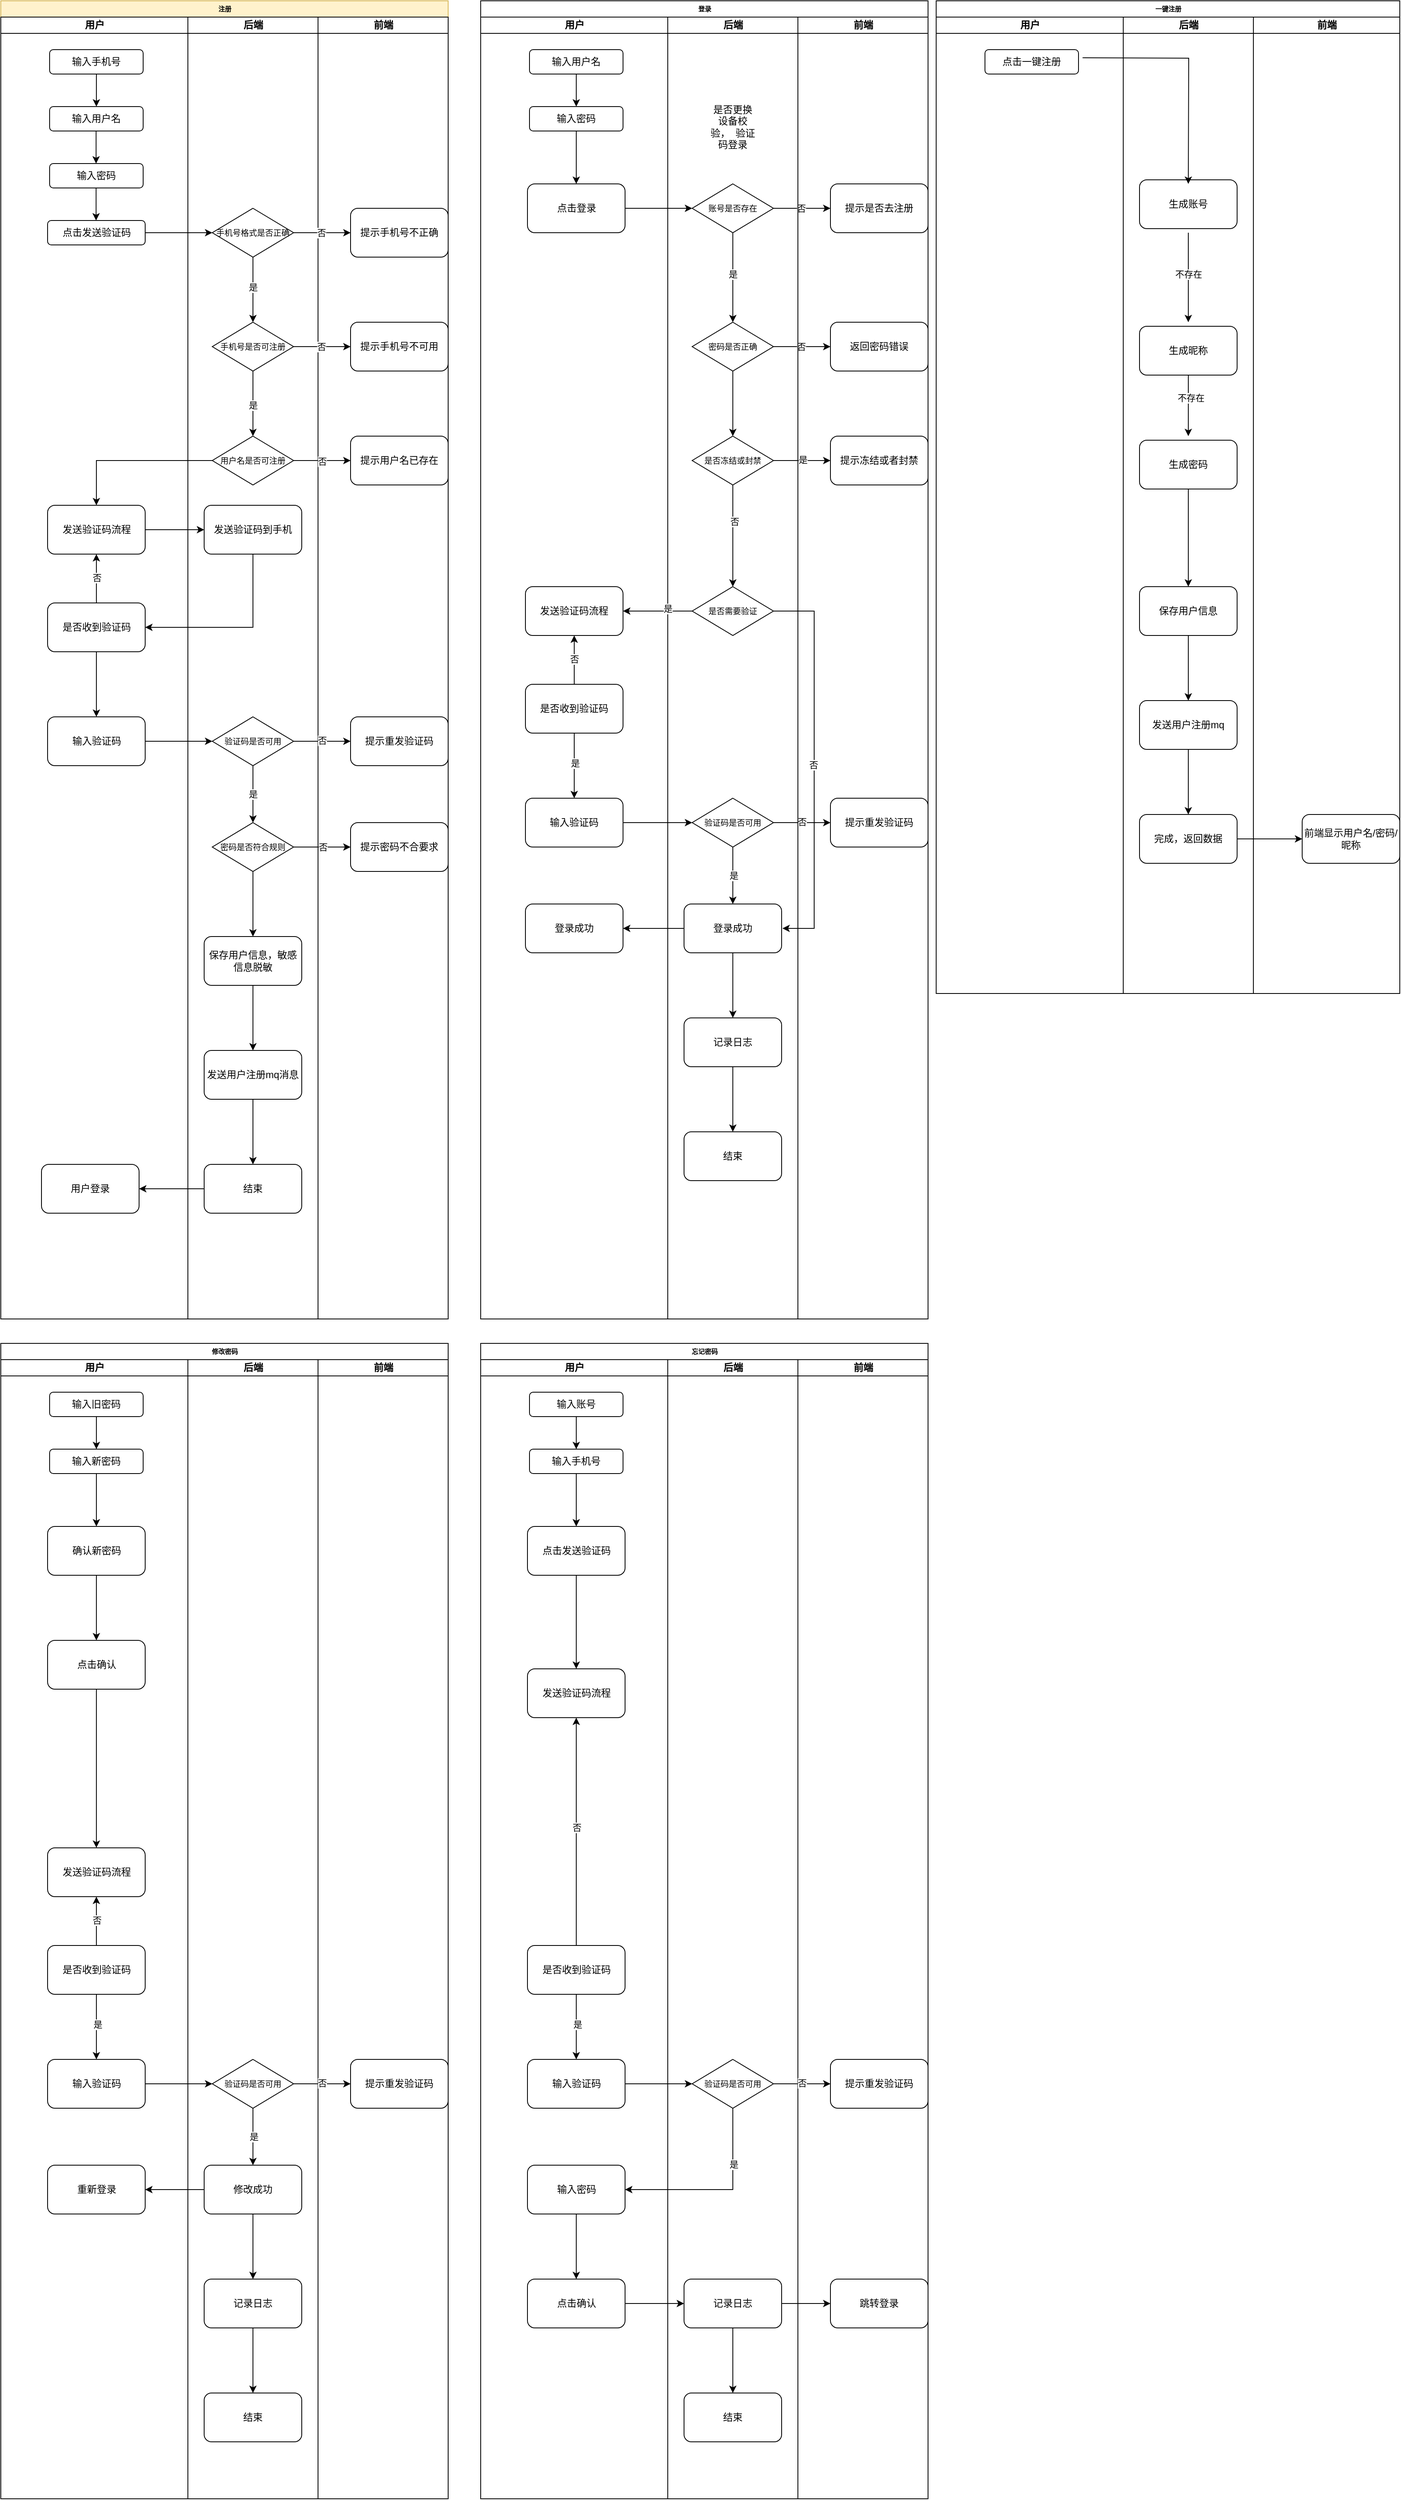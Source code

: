 <mxfile version="22.1.16" type="github">
  <diagram name="Page-1" id="74e2e168-ea6b-b213-b513-2b3c1d86103e">
    <mxGraphModel dx="3069" dy="1526" grid="1" gridSize="10" guides="1" tooltips="1" connect="1" arrows="1" fold="1" page="1" pageScale="1" pageWidth="1100" pageHeight="850" background="none" math="0" shadow="0">
      <root>
        <mxCell id="0" />
        <mxCell id="1" parent="0" />
        <mxCell id="77e6c97f196da883-1" value="注册" style="swimlane;html=1;childLayout=stackLayout;startSize=20;rounded=0;shadow=0;labelBackgroundColor=none;strokeWidth=1;fontFamily=Verdana;fontSize=8;align=center;fillColor=#fff2cc;strokeColor=#d6b656;" parent="1" vertex="1">
          <mxGeometry x="70" y="10" width="550" height="1620" as="geometry" />
        </mxCell>
        <mxCell id="77e6c97f196da883-2" value="用户" style="swimlane;html=1;startSize=20;" parent="77e6c97f196da883-1" vertex="1">
          <mxGeometry y="20" width="230" height="1600" as="geometry" />
        </mxCell>
        <mxCell id="Mrs2PnhfkA3vAVPsogvi-46" value="输入手机号" style="rounded=1;whiteSpace=wrap;html=1;" parent="77e6c97f196da883-2" vertex="1">
          <mxGeometry x="60" y="40" width="115" height="30" as="geometry" />
        </mxCell>
        <mxCell id="Mrs2PnhfkA3vAVPsogvi-47" value="输入用户名" style="rounded=1;whiteSpace=wrap;html=1;" parent="77e6c97f196da883-2" vertex="1">
          <mxGeometry x="60" y="110" width="115" height="30" as="geometry" />
        </mxCell>
        <mxCell id="Mrs2PnhfkA3vAVPsogvi-87" value="输入密码" style="rounded=1;whiteSpace=wrap;html=1;" parent="77e6c97f196da883-2" vertex="1">
          <mxGeometry x="60" y="180" width="115" height="30" as="geometry" />
        </mxCell>
        <mxCell id="Mrs2PnhfkA3vAVPsogvi-88" value="点击发送验证码" style="rounded=1;whiteSpace=wrap;html=1;" parent="77e6c97f196da883-2" vertex="1">
          <mxGeometry x="57.5" y="250" width="120" height="30" as="geometry" />
        </mxCell>
        <mxCell id="Mrs2PnhfkA3vAVPsogvi-94" value="" style="endArrow=classic;html=1;rounded=0;exitX=0.5;exitY=1;exitDx=0;exitDy=0;" parent="77e6c97f196da883-2" source="Mrs2PnhfkA3vAVPsogvi-46" target="Mrs2PnhfkA3vAVPsogvi-47" edge="1">
          <mxGeometry width="50" height="50" relative="1" as="geometry">
            <mxPoint x="240" y="200" as="sourcePoint" />
            <mxPoint x="290" y="150" as="targetPoint" />
          </mxGeometry>
        </mxCell>
        <mxCell id="Mrs2PnhfkA3vAVPsogvi-96" value="" style="endArrow=classic;html=1;rounded=0;exitX=0.5;exitY=1;exitDx=0;exitDy=0;" parent="77e6c97f196da883-2" edge="1">
          <mxGeometry width="50" height="50" relative="1" as="geometry">
            <mxPoint x="117.14" y="140" as="sourcePoint" />
            <mxPoint x="117.14" y="180" as="targetPoint" />
          </mxGeometry>
        </mxCell>
        <mxCell id="Mrs2PnhfkA3vAVPsogvi-97" value="" style="endArrow=classic;html=1;rounded=0;exitX=0.5;exitY=1;exitDx=0;exitDy=0;" parent="77e6c97f196da883-2" edge="1">
          <mxGeometry width="50" height="50" relative="1" as="geometry">
            <mxPoint x="117.14" y="210" as="sourcePoint" />
            <mxPoint x="117.14" y="250" as="targetPoint" />
          </mxGeometry>
        </mxCell>
        <mxCell id="Mrs2PnhfkA3vAVPsogvi-127" value="发送验证码流程" style="rounded=1;whiteSpace=wrap;html=1;" parent="77e6c97f196da883-2" vertex="1">
          <mxGeometry x="57.5" y="600" width="120" height="60" as="geometry" />
        </mxCell>
        <mxCell id="Mrs2PnhfkA3vAVPsogvi-137" value="" style="edgeStyle=orthogonalEdgeStyle;rounded=0;orthogonalLoop=1;jettySize=auto;html=1;" parent="77e6c97f196da883-2" source="Mrs2PnhfkA3vAVPsogvi-135" target="Mrs2PnhfkA3vAVPsogvi-127" edge="1">
          <mxGeometry relative="1" as="geometry" />
        </mxCell>
        <mxCell id="Mrs2PnhfkA3vAVPsogvi-138" value="否" style="edgeLabel;html=1;align=center;verticalAlign=middle;resizable=0;points=[];" parent="Mrs2PnhfkA3vAVPsogvi-137" vertex="1" connectable="0">
          <mxGeometry x="0.039" relative="1" as="geometry">
            <mxPoint as="offset" />
          </mxGeometry>
        </mxCell>
        <mxCell id="Mrs2PnhfkA3vAVPsogvi-140" value="" style="edgeStyle=orthogonalEdgeStyle;rounded=0;orthogonalLoop=1;jettySize=auto;html=1;" parent="77e6c97f196da883-2" source="Mrs2PnhfkA3vAVPsogvi-135" target="Mrs2PnhfkA3vAVPsogvi-139" edge="1">
          <mxGeometry relative="1" as="geometry" />
        </mxCell>
        <mxCell id="Mrs2PnhfkA3vAVPsogvi-135" value="是否收到验证码" style="rounded=1;whiteSpace=wrap;html=1;" parent="77e6c97f196da883-2" vertex="1">
          <mxGeometry x="57.5" y="720" width="120" height="60" as="geometry" />
        </mxCell>
        <mxCell id="Mrs2PnhfkA3vAVPsogvi-139" value="输入验证码" style="rounded=1;whiteSpace=wrap;html=1;" parent="77e6c97f196da883-2" vertex="1">
          <mxGeometry x="57.5" y="860" width="120" height="60" as="geometry" />
        </mxCell>
        <mxCell id="Mrs2PnhfkA3vAVPsogvi-160" value="用户登录" style="rounded=1;whiteSpace=wrap;html=1;" parent="77e6c97f196da883-2" vertex="1">
          <mxGeometry x="50" y="1410" width="120" height="60" as="geometry" />
        </mxCell>
        <mxCell id="77e6c97f196da883-4" value="后端" style="swimlane;html=1;startSize=20;" parent="77e6c97f196da883-1" vertex="1">
          <mxGeometry x="230" y="20" width="160" height="1600" as="geometry" />
        </mxCell>
        <mxCell id="Mrs2PnhfkA3vAVPsogvi-101" value="" style="edgeStyle=orthogonalEdgeStyle;rounded=0;orthogonalLoop=1;jettySize=auto;html=1;" parent="77e6c97f196da883-4" source="Mrs2PnhfkA3vAVPsogvi-98" target="Mrs2PnhfkA3vAVPsogvi-100" edge="1">
          <mxGeometry relative="1" as="geometry" />
        </mxCell>
        <mxCell id="Mrs2PnhfkA3vAVPsogvi-106" value="是" style="edgeLabel;html=1;align=center;verticalAlign=middle;resizable=0;points=[];" parent="Mrs2PnhfkA3vAVPsogvi-101" vertex="1" connectable="0">
          <mxGeometry x="-0.071" relative="1" as="geometry">
            <mxPoint as="offset" />
          </mxGeometry>
        </mxCell>
        <mxCell id="Mrs2PnhfkA3vAVPsogvi-98" value="&lt;font style=&quot;font-size: 10px;&quot;&gt;手机号格式是否正确&lt;/font&gt;" style="rhombus;whiteSpace=wrap;html=1;" parent="77e6c97f196da883-4" vertex="1">
          <mxGeometry x="30" y="235" width="100" height="60" as="geometry" />
        </mxCell>
        <mxCell id="Mrs2PnhfkA3vAVPsogvi-103" value="" style="edgeStyle=orthogonalEdgeStyle;rounded=0;orthogonalLoop=1;jettySize=auto;html=1;" parent="77e6c97f196da883-4" source="Mrs2PnhfkA3vAVPsogvi-100" target="Mrs2PnhfkA3vAVPsogvi-102" edge="1">
          <mxGeometry relative="1" as="geometry" />
        </mxCell>
        <mxCell id="Mrs2PnhfkA3vAVPsogvi-107" value="是" style="edgeLabel;html=1;align=center;verticalAlign=middle;resizable=0;points=[];" parent="Mrs2PnhfkA3vAVPsogvi-103" vertex="1" connectable="0">
          <mxGeometry x="0.036" relative="1" as="geometry">
            <mxPoint as="offset" />
          </mxGeometry>
        </mxCell>
        <mxCell id="Mrs2PnhfkA3vAVPsogvi-100" value="&lt;font style=&quot;font-size: 10px;&quot;&gt;手机号是否可注册&lt;/font&gt;" style="rhombus;whiteSpace=wrap;html=1;" parent="77e6c97f196da883-4" vertex="1">
          <mxGeometry x="30" y="375" width="100" height="60" as="geometry" />
        </mxCell>
        <mxCell id="Mrs2PnhfkA3vAVPsogvi-102" value="&lt;font style=&quot;font-size: 10px;&quot;&gt;用户名是否可注册&lt;/font&gt;" style="rhombus;whiteSpace=wrap;html=1;" parent="77e6c97f196da883-4" vertex="1">
          <mxGeometry x="30" y="515" width="100" height="60" as="geometry" />
        </mxCell>
        <mxCell id="Mrs2PnhfkA3vAVPsogvi-155" value="" style="edgeStyle=orthogonalEdgeStyle;rounded=0;orthogonalLoop=1;jettySize=auto;html=1;" parent="77e6c97f196da883-4" source="Mrs2PnhfkA3vAVPsogvi-104" target="Mrs2PnhfkA3vAVPsogvi-154" edge="1">
          <mxGeometry relative="1" as="geometry" />
        </mxCell>
        <mxCell id="Mrs2PnhfkA3vAVPsogvi-104" value="&lt;font style=&quot;font-size: 10px;&quot;&gt;密码是否符合规则&lt;/font&gt;" style="rhombus;whiteSpace=wrap;html=1;" parent="77e6c97f196da883-4" vertex="1">
          <mxGeometry x="30" y="990" width="100" height="60" as="geometry" />
        </mxCell>
        <mxCell id="Mrs2PnhfkA3vAVPsogvi-133" value="发送验证码到手机" style="rounded=1;whiteSpace=wrap;html=1;" parent="77e6c97f196da883-4" vertex="1">
          <mxGeometry x="20" y="600" width="120" height="60" as="geometry" />
        </mxCell>
        <mxCell id="Mrs2PnhfkA3vAVPsogvi-146" value="" style="edgeStyle=orthogonalEdgeStyle;rounded=0;orthogonalLoop=1;jettySize=auto;html=1;" parent="77e6c97f196da883-4" source="Mrs2PnhfkA3vAVPsogvi-144" target="Mrs2PnhfkA3vAVPsogvi-104" edge="1">
          <mxGeometry relative="1" as="geometry" />
        </mxCell>
        <mxCell id="Mrs2PnhfkA3vAVPsogvi-147" value="是" style="edgeLabel;html=1;align=center;verticalAlign=middle;resizable=0;points=[];" parent="Mrs2PnhfkA3vAVPsogvi-146" vertex="1" connectable="0">
          <mxGeometry x="0.004" relative="1" as="geometry">
            <mxPoint as="offset" />
          </mxGeometry>
        </mxCell>
        <mxCell id="Mrs2PnhfkA3vAVPsogvi-144" value="&lt;font style=&quot;font-size: 10px;&quot;&gt;验证码是否可用&lt;/font&gt;" style="rhombus;whiteSpace=wrap;html=1;" parent="77e6c97f196da883-4" vertex="1">
          <mxGeometry x="30" y="860" width="100" height="60" as="geometry" />
        </mxCell>
        <mxCell id="Mrs2PnhfkA3vAVPsogvi-157" value="" style="edgeStyle=orthogonalEdgeStyle;rounded=0;orthogonalLoop=1;jettySize=auto;html=1;" parent="77e6c97f196da883-4" source="Mrs2PnhfkA3vAVPsogvi-154" target="Mrs2PnhfkA3vAVPsogvi-156" edge="1">
          <mxGeometry relative="1" as="geometry" />
        </mxCell>
        <mxCell id="Mrs2PnhfkA3vAVPsogvi-154" value="保存用户信息，敏感信息脱敏" style="rounded=1;whiteSpace=wrap;html=1;" parent="77e6c97f196da883-4" vertex="1">
          <mxGeometry x="20" y="1130" width="120" height="60" as="geometry" />
        </mxCell>
        <mxCell id="Mrs2PnhfkA3vAVPsogvi-159" value="" style="edgeStyle=orthogonalEdgeStyle;rounded=0;orthogonalLoop=1;jettySize=auto;html=1;" parent="77e6c97f196da883-4" source="Mrs2PnhfkA3vAVPsogvi-156" target="Mrs2PnhfkA3vAVPsogvi-158" edge="1">
          <mxGeometry relative="1" as="geometry" />
        </mxCell>
        <mxCell id="Mrs2PnhfkA3vAVPsogvi-156" value="发送用户注册mq消息" style="rounded=1;whiteSpace=wrap;html=1;" parent="77e6c97f196da883-4" vertex="1">
          <mxGeometry x="20" y="1270" width="120" height="60" as="geometry" />
        </mxCell>
        <mxCell id="Mrs2PnhfkA3vAVPsogvi-158" value="结束" style="rounded=1;whiteSpace=wrap;html=1;" parent="77e6c97f196da883-4" vertex="1">
          <mxGeometry x="20" y="1410" width="120" height="60" as="geometry" />
        </mxCell>
        <mxCell id="77e6c97f196da883-5" value="前端" style="swimlane;html=1;startSize=20;" parent="77e6c97f196da883-1" vertex="1">
          <mxGeometry x="390" y="20" width="160" height="1600" as="geometry" />
        </mxCell>
        <mxCell id="Mrs2PnhfkA3vAVPsogvi-114" value="提示手机号不正确" style="rounded=1;whiteSpace=wrap;html=1;" parent="77e6c97f196da883-5" vertex="1">
          <mxGeometry x="40" y="235" width="120" height="60" as="geometry" />
        </mxCell>
        <mxCell id="Mrs2PnhfkA3vAVPsogvi-117" value="提示手机号不可用" style="rounded=1;whiteSpace=wrap;html=1;" parent="77e6c97f196da883-5" vertex="1">
          <mxGeometry x="40" y="375" width="120" height="60" as="geometry" />
        </mxCell>
        <mxCell id="Mrs2PnhfkA3vAVPsogvi-119" value="提示用户名已存在" style="rounded=1;whiteSpace=wrap;html=1;" parent="77e6c97f196da883-5" vertex="1">
          <mxGeometry x="40" y="515" width="120" height="60" as="geometry" />
        </mxCell>
        <mxCell id="Mrs2PnhfkA3vAVPsogvi-148" value="提示重发验证码" style="rounded=1;whiteSpace=wrap;html=1;" parent="77e6c97f196da883-5" vertex="1">
          <mxGeometry x="40" y="860" width="120" height="60" as="geometry" />
        </mxCell>
        <mxCell id="Mrs2PnhfkA3vAVPsogvi-150" value="提示密码不合要求" style="rounded=1;whiteSpace=wrap;html=1;" parent="77e6c97f196da883-5" vertex="1">
          <mxGeometry x="40" y="990" width="120" height="60" as="geometry" />
        </mxCell>
        <mxCell id="Mrs2PnhfkA3vAVPsogvi-109" value="" style="edgeStyle=orthogonalEdgeStyle;rounded=0;orthogonalLoop=1;jettySize=auto;html=1;" parent="77e6c97f196da883-1" source="Mrs2PnhfkA3vAVPsogvi-88" target="Mrs2PnhfkA3vAVPsogvi-98" edge="1">
          <mxGeometry relative="1" as="geometry" />
        </mxCell>
        <mxCell id="Mrs2PnhfkA3vAVPsogvi-115" value="" style="edgeStyle=orthogonalEdgeStyle;rounded=0;orthogonalLoop=1;jettySize=auto;html=1;" parent="77e6c97f196da883-1" source="Mrs2PnhfkA3vAVPsogvi-98" target="Mrs2PnhfkA3vAVPsogvi-114" edge="1">
          <mxGeometry relative="1" as="geometry" />
        </mxCell>
        <mxCell id="Mrs2PnhfkA3vAVPsogvi-122" value="否" style="edgeLabel;html=1;align=center;verticalAlign=middle;resizable=0;points=[];" parent="Mrs2PnhfkA3vAVPsogvi-115" vertex="1" connectable="0">
          <mxGeometry x="-0.025" relative="1" as="geometry">
            <mxPoint as="offset" />
          </mxGeometry>
        </mxCell>
        <mxCell id="Mrs2PnhfkA3vAVPsogvi-118" value="" style="edgeStyle=orthogonalEdgeStyle;rounded=0;orthogonalLoop=1;jettySize=auto;html=1;" parent="77e6c97f196da883-1" source="Mrs2PnhfkA3vAVPsogvi-100" target="Mrs2PnhfkA3vAVPsogvi-117" edge="1">
          <mxGeometry relative="1" as="geometry" />
        </mxCell>
        <mxCell id="Mrs2PnhfkA3vAVPsogvi-121" value="否" style="edgeLabel;html=1;align=center;verticalAlign=middle;resizable=0;points=[];" parent="Mrs2PnhfkA3vAVPsogvi-118" vertex="1" connectable="0">
          <mxGeometry x="-0.025" relative="1" as="geometry">
            <mxPoint as="offset" />
          </mxGeometry>
        </mxCell>
        <mxCell id="Mrs2PnhfkA3vAVPsogvi-120" value="" style="edgeStyle=orthogonalEdgeStyle;rounded=0;orthogonalLoop=1;jettySize=auto;html=1;" parent="77e6c97f196da883-1" source="Mrs2PnhfkA3vAVPsogvi-102" target="Mrs2PnhfkA3vAVPsogvi-119" edge="1">
          <mxGeometry relative="1" as="geometry" />
        </mxCell>
        <mxCell id="Mrs2PnhfkA3vAVPsogvi-123" value="否" style="edgeLabel;html=1;align=center;verticalAlign=middle;resizable=0;points=[];" parent="Mrs2PnhfkA3vAVPsogvi-120" vertex="1" connectable="0">
          <mxGeometry x="-0.004" y="-1" relative="1" as="geometry">
            <mxPoint as="offset" />
          </mxGeometry>
        </mxCell>
        <mxCell id="Mrs2PnhfkA3vAVPsogvi-128" value="" style="edgeStyle=orthogonalEdgeStyle;rounded=0;orthogonalLoop=1;jettySize=auto;html=1;" parent="77e6c97f196da883-1" source="Mrs2PnhfkA3vAVPsogvi-102" target="Mrs2PnhfkA3vAVPsogvi-127" edge="1">
          <mxGeometry relative="1" as="geometry" />
        </mxCell>
        <mxCell id="Mrs2PnhfkA3vAVPsogvi-134" value="" style="edgeStyle=orthogonalEdgeStyle;rounded=0;orthogonalLoop=1;jettySize=auto;html=1;" parent="77e6c97f196da883-1" source="Mrs2PnhfkA3vAVPsogvi-127" target="Mrs2PnhfkA3vAVPsogvi-133" edge="1">
          <mxGeometry relative="1" as="geometry" />
        </mxCell>
        <mxCell id="Mrs2PnhfkA3vAVPsogvi-136" value="" style="endArrow=classic;html=1;rounded=0;exitX=0.5;exitY=1;exitDx=0;exitDy=0;entryX=1;entryY=0.5;entryDx=0;entryDy=0;" parent="77e6c97f196da883-1" source="Mrs2PnhfkA3vAVPsogvi-133" target="Mrs2PnhfkA3vAVPsogvi-135" edge="1">
          <mxGeometry width="50" height="50" relative="1" as="geometry">
            <mxPoint x="250" y="700" as="sourcePoint" />
            <mxPoint x="300" y="650" as="targetPoint" />
            <Array as="points">
              <mxPoint x="310" y="770" />
            </Array>
          </mxGeometry>
        </mxCell>
        <mxCell id="Mrs2PnhfkA3vAVPsogvi-145" value="" style="edgeStyle=orthogonalEdgeStyle;rounded=0;orthogonalLoop=1;jettySize=auto;html=1;" parent="77e6c97f196da883-1" source="Mrs2PnhfkA3vAVPsogvi-139" target="Mrs2PnhfkA3vAVPsogvi-144" edge="1">
          <mxGeometry relative="1" as="geometry" />
        </mxCell>
        <mxCell id="Mrs2PnhfkA3vAVPsogvi-149" value="" style="edgeStyle=orthogonalEdgeStyle;rounded=0;orthogonalLoop=1;jettySize=auto;html=1;" parent="77e6c97f196da883-1" source="Mrs2PnhfkA3vAVPsogvi-144" target="Mrs2PnhfkA3vAVPsogvi-148" edge="1">
          <mxGeometry relative="1" as="geometry" />
        </mxCell>
        <mxCell id="Mrs2PnhfkA3vAVPsogvi-152" value="否" style="edgeLabel;html=1;align=center;verticalAlign=middle;resizable=0;points=[];" parent="Mrs2PnhfkA3vAVPsogvi-149" vertex="1" connectable="0">
          <mxGeometry x="-0.023" y="1" relative="1" as="geometry">
            <mxPoint x="1" as="offset" />
          </mxGeometry>
        </mxCell>
        <mxCell id="Mrs2PnhfkA3vAVPsogvi-151" value="" style="edgeStyle=orthogonalEdgeStyle;rounded=0;orthogonalLoop=1;jettySize=auto;html=1;" parent="77e6c97f196da883-1" source="Mrs2PnhfkA3vAVPsogvi-104" target="Mrs2PnhfkA3vAVPsogvi-150" edge="1">
          <mxGeometry relative="1" as="geometry" />
        </mxCell>
        <mxCell id="Mrs2PnhfkA3vAVPsogvi-153" value="否" style="edgeLabel;html=1;align=center;verticalAlign=middle;resizable=0;points=[];" parent="Mrs2PnhfkA3vAVPsogvi-151" vertex="1" connectable="0">
          <mxGeometry x="0.038" relative="1" as="geometry">
            <mxPoint x="-1" as="offset" />
          </mxGeometry>
        </mxCell>
        <mxCell id="Mrs2PnhfkA3vAVPsogvi-161" value="" style="edgeStyle=orthogonalEdgeStyle;rounded=0;orthogonalLoop=1;jettySize=auto;html=1;" parent="77e6c97f196da883-1" source="Mrs2PnhfkA3vAVPsogvi-158" target="Mrs2PnhfkA3vAVPsogvi-160" edge="1">
          <mxGeometry relative="1" as="geometry" />
        </mxCell>
        <mxCell id="-wVJVxd8WleeXn3yaGTg-1" value="修改密码" style="swimlane;html=1;childLayout=stackLayout;startSize=20;rounded=0;shadow=0;labelBackgroundColor=none;strokeWidth=1;fontFamily=Verdana;fontSize=8;align=center;" parent="1" vertex="1">
          <mxGeometry x="70" y="1660" width="550" height="1420" as="geometry" />
        </mxCell>
        <mxCell id="-wVJVxd8WleeXn3yaGTg-3" value="用户" style="swimlane;html=1;startSize=20;" parent="-wVJVxd8WleeXn3yaGTg-1" vertex="1">
          <mxGeometry y="20" width="230" height="1400" as="geometry" />
        </mxCell>
        <mxCell id="-wVJVxd8WleeXn3yaGTg-4" value="输入旧密码" style="rounded=1;whiteSpace=wrap;html=1;" parent="-wVJVxd8WleeXn3yaGTg-3" vertex="1">
          <mxGeometry x="60" y="40" width="115" height="30" as="geometry" />
        </mxCell>
        <mxCell id="-wVJVxd8WleeXn3yaGTg-60" value="" style="edgeStyle=orthogonalEdgeStyle;rounded=0;orthogonalLoop=1;jettySize=auto;html=1;" parent="-wVJVxd8WleeXn3yaGTg-3" source="-wVJVxd8WleeXn3yaGTg-5" target="-wVJVxd8WleeXn3yaGTg-59" edge="1">
          <mxGeometry relative="1" as="geometry" />
        </mxCell>
        <mxCell id="-wVJVxd8WleeXn3yaGTg-5" value="输入新密码" style="rounded=1;whiteSpace=wrap;html=1;" parent="-wVJVxd8WleeXn3yaGTg-3" vertex="1">
          <mxGeometry x="60" y="110" width="115" height="30" as="geometry" />
        </mxCell>
        <mxCell id="-wVJVxd8WleeXn3yaGTg-8" value="" style="endArrow=classic;html=1;rounded=0;exitX=0.5;exitY=1;exitDx=0;exitDy=0;" parent="-wVJVxd8WleeXn3yaGTg-3" source="-wVJVxd8WleeXn3yaGTg-4" target="-wVJVxd8WleeXn3yaGTg-5" edge="1">
          <mxGeometry width="50" height="50" relative="1" as="geometry">
            <mxPoint x="240" y="200" as="sourcePoint" />
            <mxPoint x="290" y="150" as="targetPoint" />
          </mxGeometry>
        </mxCell>
        <mxCell id="-wVJVxd8WleeXn3yaGTg-11" value="发送验证码流程" style="rounded=1;whiteSpace=wrap;html=1;" parent="-wVJVxd8WleeXn3yaGTg-3" vertex="1">
          <mxGeometry x="57.5" y="600" width="120" height="60" as="geometry" />
        </mxCell>
        <mxCell id="-wVJVxd8WleeXn3yaGTg-12" value="" style="edgeStyle=orthogonalEdgeStyle;rounded=0;orthogonalLoop=1;jettySize=auto;html=1;" parent="-wVJVxd8WleeXn3yaGTg-3" source="-wVJVxd8WleeXn3yaGTg-15" target="-wVJVxd8WleeXn3yaGTg-11" edge="1">
          <mxGeometry relative="1" as="geometry" />
        </mxCell>
        <mxCell id="-wVJVxd8WleeXn3yaGTg-13" value="否" style="edgeLabel;html=1;align=center;verticalAlign=middle;resizable=0;points=[];" parent="-wVJVxd8WleeXn3yaGTg-12" vertex="1" connectable="0">
          <mxGeometry x="0.039" relative="1" as="geometry">
            <mxPoint as="offset" />
          </mxGeometry>
        </mxCell>
        <mxCell id="-wVJVxd8WleeXn3yaGTg-14" value="" style="edgeStyle=orthogonalEdgeStyle;rounded=0;orthogonalLoop=1;jettySize=auto;html=1;" parent="-wVJVxd8WleeXn3yaGTg-3" source="-wVJVxd8WleeXn3yaGTg-15" target="-wVJVxd8WleeXn3yaGTg-16" edge="1">
          <mxGeometry relative="1" as="geometry" />
        </mxCell>
        <mxCell id="-wVJVxd8WleeXn3yaGTg-71" value="是" style="edgeLabel;html=1;align=center;verticalAlign=middle;resizable=0;points=[];" parent="-wVJVxd8WleeXn3yaGTg-14" vertex="1" connectable="0">
          <mxGeometry x="-0.087" y="1" relative="1" as="geometry">
            <mxPoint as="offset" />
          </mxGeometry>
        </mxCell>
        <mxCell id="-wVJVxd8WleeXn3yaGTg-15" value="是否收到验证码" style="rounded=1;whiteSpace=wrap;html=1;" parent="-wVJVxd8WleeXn3yaGTg-3" vertex="1">
          <mxGeometry x="57.5" y="720" width="120" height="60" as="geometry" />
        </mxCell>
        <mxCell id="-wVJVxd8WleeXn3yaGTg-16" value="输入验证码" style="rounded=1;whiteSpace=wrap;html=1;" parent="-wVJVxd8WleeXn3yaGTg-3" vertex="1">
          <mxGeometry x="57.5" y="860" width="120" height="60" as="geometry" />
        </mxCell>
        <mxCell id="-wVJVxd8WleeXn3yaGTg-128" value="" style="edgeStyle=orthogonalEdgeStyle;rounded=0;orthogonalLoop=1;jettySize=auto;html=1;" parent="-wVJVxd8WleeXn3yaGTg-3" source="-wVJVxd8WleeXn3yaGTg-59" target="-wVJVxd8WleeXn3yaGTg-127" edge="1">
          <mxGeometry relative="1" as="geometry" />
        </mxCell>
        <mxCell id="-wVJVxd8WleeXn3yaGTg-59" value="确认新密码" style="whiteSpace=wrap;html=1;rounded=1;" parent="-wVJVxd8WleeXn3yaGTg-3" vertex="1">
          <mxGeometry x="57.5" y="205" width="120" height="60" as="geometry" />
        </mxCell>
        <mxCell id="-wVJVxd8WleeXn3yaGTg-69" value="重新登录" style="whiteSpace=wrap;html=1;rounded=1;" parent="-wVJVxd8WleeXn3yaGTg-3" vertex="1">
          <mxGeometry x="57.5" y="990" width="120" height="60" as="geometry" />
        </mxCell>
        <mxCell id="-wVJVxd8WleeXn3yaGTg-127" value="点击确认" style="whiteSpace=wrap;html=1;rounded=1;" parent="-wVJVxd8WleeXn3yaGTg-3" vertex="1">
          <mxGeometry x="57.5" y="345" width="120" height="60" as="geometry" />
        </mxCell>
        <mxCell id="-wVJVxd8WleeXn3yaGTg-130" value="" style="edgeStyle=orthogonalEdgeStyle;rounded=0;orthogonalLoop=1;jettySize=auto;html=1;entryX=0.5;entryY=0;entryDx=0;entryDy=0;" parent="-wVJVxd8WleeXn3yaGTg-3" source="-wVJVxd8WleeXn3yaGTg-127" target="-wVJVxd8WleeXn3yaGTg-11" edge="1">
          <mxGeometry relative="1" as="geometry">
            <mxPoint x="260" y="370" as="targetPoint" />
          </mxGeometry>
        </mxCell>
        <mxCell id="-wVJVxd8WleeXn3yaGTg-18" value="后端" style="swimlane;html=1;startSize=20;" parent="-wVJVxd8WleeXn3yaGTg-1" vertex="1">
          <mxGeometry x="230" y="20" width="160" height="1400" as="geometry" />
        </mxCell>
        <mxCell id="-wVJVxd8WleeXn3yaGTg-29" value="" style="edgeStyle=orthogonalEdgeStyle;rounded=0;orthogonalLoop=1;jettySize=auto;html=1;" parent="-wVJVxd8WleeXn3yaGTg-18" source="-wVJVxd8WleeXn3yaGTg-31" edge="1">
          <mxGeometry relative="1" as="geometry">
            <mxPoint x="80" y="990" as="targetPoint" />
          </mxGeometry>
        </mxCell>
        <mxCell id="-wVJVxd8WleeXn3yaGTg-30" value="是" style="edgeLabel;html=1;align=center;verticalAlign=middle;resizable=0;points=[];" parent="-wVJVxd8WleeXn3yaGTg-29" vertex="1" connectable="0">
          <mxGeometry x="0.004" relative="1" as="geometry">
            <mxPoint as="offset" />
          </mxGeometry>
        </mxCell>
        <mxCell id="-wVJVxd8WleeXn3yaGTg-31" value="&lt;font style=&quot;font-size: 10px;&quot;&gt;验证码是否可用&lt;/font&gt;" style="rhombus;whiteSpace=wrap;html=1;" parent="-wVJVxd8WleeXn3yaGTg-18" vertex="1">
          <mxGeometry x="30" y="860" width="100" height="60" as="geometry" />
        </mxCell>
        <mxCell id="-wVJVxd8WleeXn3yaGTg-66" value="" style="edgeStyle=orthogonalEdgeStyle;rounded=0;orthogonalLoop=1;jettySize=auto;html=1;" parent="-wVJVxd8WleeXn3yaGTg-18" source="-wVJVxd8WleeXn3yaGTg-33" target="-wVJVxd8WleeXn3yaGTg-65" edge="1">
          <mxGeometry relative="1" as="geometry" />
        </mxCell>
        <mxCell id="-wVJVxd8WleeXn3yaGTg-33" value="修改成功" style="rounded=1;whiteSpace=wrap;html=1;" parent="-wVJVxd8WleeXn3yaGTg-18" vertex="1">
          <mxGeometry x="20" y="990" width="120" height="60" as="geometry" />
        </mxCell>
        <mxCell id="-wVJVxd8WleeXn3yaGTg-68" value="" style="edgeStyle=orthogonalEdgeStyle;rounded=0;orthogonalLoop=1;jettySize=auto;html=1;" parent="-wVJVxd8WleeXn3yaGTg-18" source="-wVJVxd8WleeXn3yaGTg-65" target="-wVJVxd8WleeXn3yaGTg-67" edge="1">
          <mxGeometry relative="1" as="geometry" />
        </mxCell>
        <mxCell id="-wVJVxd8WleeXn3yaGTg-65" value="记录日志" style="rounded=1;whiteSpace=wrap;html=1;" parent="-wVJVxd8WleeXn3yaGTg-18" vertex="1">
          <mxGeometry x="20" y="1130" width="120" height="60" as="geometry" />
        </mxCell>
        <mxCell id="-wVJVxd8WleeXn3yaGTg-67" value="结束" style="rounded=1;whiteSpace=wrap;html=1;" parent="-wVJVxd8WleeXn3yaGTg-18" vertex="1">
          <mxGeometry x="20" y="1270" width="120" height="60" as="geometry" />
        </mxCell>
        <mxCell id="-wVJVxd8WleeXn3yaGTg-37" value="前端" style="swimlane;html=1;startSize=20;" parent="-wVJVxd8WleeXn3yaGTg-1" vertex="1">
          <mxGeometry x="390" y="20" width="160" height="1400" as="geometry" />
        </mxCell>
        <mxCell id="-wVJVxd8WleeXn3yaGTg-41" value="提示重发验证码" style="rounded=1;whiteSpace=wrap;html=1;" parent="-wVJVxd8WleeXn3yaGTg-37" vertex="1">
          <mxGeometry x="40" y="860" width="120" height="60" as="geometry" />
        </mxCell>
        <mxCell id="-wVJVxd8WleeXn3yaGTg-53" value="" style="edgeStyle=orthogonalEdgeStyle;rounded=0;orthogonalLoop=1;jettySize=auto;html=1;" parent="-wVJVxd8WleeXn3yaGTg-1" source="-wVJVxd8WleeXn3yaGTg-16" target="-wVJVxd8WleeXn3yaGTg-31" edge="1">
          <mxGeometry relative="1" as="geometry" />
        </mxCell>
        <mxCell id="-wVJVxd8WleeXn3yaGTg-54" value="" style="edgeStyle=orthogonalEdgeStyle;rounded=0;orthogonalLoop=1;jettySize=auto;html=1;" parent="-wVJVxd8WleeXn3yaGTg-1" source="-wVJVxd8WleeXn3yaGTg-31" target="-wVJVxd8WleeXn3yaGTg-41" edge="1">
          <mxGeometry relative="1" as="geometry" />
        </mxCell>
        <mxCell id="-wVJVxd8WleeXn3yaGTg-55" value="否" style="edgeLabel;html=1;align=center;verticalAlign=middle;resizable=0;points=[];" parent="-wVJVxd8WleeXn3yaGTg-54" vertex="1" connectable="0">
          <mxGeometry x="-0.023" y="1" relative="1" as="geometry">
            <mxPoint x="1" as="offset" />
          </mxGeometry>
        </mxCell>
        <mxCell id="-wVJVxd8WleeXn3yaGTg-70" value="" style="edgeStyle=orthogonalEdgeStyle;rounded=0;orthogonalLoop=1;jettySize=auto;html=1;" parent="-wVJVxd8WleeXn3yaGTg-1" source="-wVJVxd8WleeXn3yaGTg-33" target="-wVJVxd8WleeXn3yaGTg-69" edge="1">
          <mxGeometry relative="1" as="geometry" />
        </mxCell>
        <mxCell id="-wVJVxd8WleeXn3yaGTg-78" value="登录" style="swimlane;html=1;childLayout=stackLayout;startSize=20;rounded=0;shadow=0;labelBackgroundColor=none;strokeWidth=1;fontFamily=Verdana;fontSize=8;align=center;" parent="1" vertex="1">
          <mxGeometry x="660" y="10" width="550" height="1620" as="geometry" />
        </mxCell>
        <mxCell id="-wVJVxd8WleeXn3yaGTg-80" value="用户" style="swimlane;html=1;startSize=20;" parent="-wVJVxd8WleeXn3yaGTg-78" vertex="1">
          <mxGeometry y="20" width="230" height="1600" as="geometry" />
        </mxCell>
        <mxCell id="-wVJVxd8WleeXn3yaGTg-81" value="输入用户名" style="rounded=1;whiteSpace=wrap;html=1;" parent="-wVJVxd8WleeXn3yaGTg-80" vertex="1">
          <mxGeometry x="60" y="40" width="115" height="30" as="geometry" />
        </mxCell>
        <mxCell id="-wVJVxd8WleeXn3yaGTg-82" value="" style="edgeStyle=orthogonalEdgeStyle;rounded=0;orthogonalLoop=1;jettySize=auto;html=1;" parent="-wVJVxd8WleeXn3yaGTg-80" source="-wVJVxd8WleeXn3yaGTg-83" target="-wVJVxd8WleeXn3yaGTg-92" edge="1">
          <mxGeometry relative="1" as="geometry" />
        </mxCell>
        <mxCell id="-wVJVxd8WleeXn3yaGTg-83" value="输入密码" style="rounded=1;whiteSpace=wrap;html=1;" parent="-wVJVxd8WleeXn3yaGTg-80" vertex="1">
          <mxGeometry x="60" y="110" width="115" height="30" as="geometry" />
        </mxCell>
        <mxCell id="-wVJVxd8WleeXn3yaGTg-84" value="" style="endArrow=classic;html=1;rounded=0;exitX=0.5;exitY=1;exitDx=0;exitDy=0;" parent="-wVJVxd8WleeXn3yaGTg-80" source="-wVJVxd8WleeXn3yaGTg-81" target="-wVJVxd8WleeXn3yaGTg-83" edge="1">
          <mxGeometry width="50" height="50" relative="1" as="geometry">
            <mxPoint x="240" y="200" as="sourcePoint" />
            <mxPoint x="290" y="150" as="targetPoint" />
          </mxGeometry>
        </mxCell>
        <mxCell id="-wVJVxd8WleeXn3yaGTg-85" value="发送验证码流程" style="rounded=1;whiteSpace=wrap;html=1;" parent="-wVJVxd8WleeXn3yaGTg-80" vertex="1">
          <mxGeometry x="55" y="700" width="120" height="60" as="geometry" />
        </mxCell>
        <mxCell id="-wVJVxd8WleeXn3yaGTg-86" value="" style="edgeStyle=orthogonalEdgeStyle;rounded=0;orthogonalLoop=1;jettySize=auto;html=1;" parent="-wVJVxd8WleeXn3yaGTg-80" source="-wVJVxd8WleeXn3yaGTg-90" target="-wVJVxd8WleeXn3yaGTg-85" edge="1">
          <mxGeometry relative="1" as="geometry" />
        </mxCell>
        <mxCell id="-wVJVxd8WleeXn3yaGTg-87" value="否" style="edgeLabel;html=1;align=center;verticalAlign=middle;resizable=0;points=[];" parent="-wVJVxd8WleeXn3yaGTg-86" vertex="1" connectable="0">
          <mxGeometry x="0.039" relative="1" as="geometry">
            <mxPoint as="offset" />
          </mxGeometry>
        </mxCell>
        <mxCell id="-wVJVxd8WleeXn3yaGTg-88" value="" style="edgeStyle=orthogonalEdgeStyle;rounded=0;orthogonalLoop=1;jettySize=auto;html=1;" parent="-wVJVxd8WleeXn3yaGTg-80" source="-wVJVxd8WleeXn3yaGTg-90" target="-wVJVxd8WleeXn3yaGTg-91" edge="1">
          <mxGeometry relative="1" as="geometry" />
        </mxCell>
        <mxCell id="-wVJVxd8WleeXn3yaGTg-89" value="是" style="edgeLabel;html=1;align=center;verticalAlign=middle;resizable=0;points=[];" parent="-wVJVxd8WleeXn3yaGTg-88" vertex="1" connectable="0">
          <mxGeometry x="-0.087" y="1" relative="1" as="geometry">
            <mxPoint as="offset" />
          </mxGeometry>
        </mxCell>
        <mxCell id="-wVJVxd8WleeXn3yaGTg-90" value="是否收到验证码" style="rounded=1;whiteSpace=wrap;html=1;" parent="-wVJVxd8WleeXn3yaGTg-80" vertex="1">
          <mxGeometry x="55" y="820" width="120" height="60" as="geometry" />
        </mxCell>
        <mxCell id="-wVJVxd8WleeXn3yaGTg-91" value="输入验证码" style="rounded=1;whiteSpace=wrap;html=1;" parent="-wVJVxd8WleeXn3yaGTg-80" vertex="1">
          <mxGeometry x="55" y="960" width="120" height="60" as="geometry" />
        </mxCell>
        <mxCell id="-wVJVxd8WleeXn3yaGTg-92" value="点击登录" style="whiteSpace=wrap;html=1;rounded=1;" parent="-wVJVxd8WleeXn3yaGTg-80" vertex="1">
          <mxGeometry x="57.5" y="205" width="120" height="60" as="geometry" />
        </mxCell>
        <mxCell id="-wVJVxd8WleeXn3yaGTg-93" value="登录成功" style="whiteSpace=wrap;html=1;rounded=1;" parent="-wVJVxd8WleeXn3yaGTg-80" vertex="1">
          <mxGeometry x="55" y="1090" width="120" height="60" as="geometry" />
        </mxCell>
        <mxCell id="-wVJVxd8WleeXn3yaGTg-94" value="后端" style="swimlane;html=1;startSize=20;" parent="-wVJVxd8WleeXn3yaGTg-78" vertex="1">
          <mxGeometry x="230" y="20" width="160" height="1600" as="geometry" />
        </mxCell>
        <mxCell id="-wVJVxd8WleeXn3yaGTg-95" value="" style="edgeStyle=orthogonalEdgeStyle;rounded=0;orthogonalLoop=1;jettySize=auto;html=1;" parent="-wVJVxd8WleeXn3yaGTg-94" source="-wVJVxd8WleeXn3yaGTg-97" target="-wVJVxd8WleeXn3yaGTg-100" edge="1">
          <mxGeometry relative="1" as="geometry" />
        </mxCell>
        <mxCell id="-wVJVxd8WleeXn3yaGTg-96" value="是" style="edgeLabel;html=1;align=center;verticalAlign=middle;resizable=0;points=[];" parent="-wVJVxd8WleeXn3yaGTg-95" vertex="1" connectable="0">
          <mxGeometry x="-0.071" relative="1" as="geometry">
            <mxPoint as="offset" />
          </mxGeometry>
        </mxCell>
        <mxCell id="-wVJVxd8WleeXn3yaGTg-97" value="&lt;span style=&quot;font-size: 10px;&quot;&gt;账号是否存在&lt;/span&gt;" style="rhombus;whiteSpace=wrap;html=1;" parent="-wVJVxd8WleeXn3yaGTg-94" vertex="1">
          <mxGeometry x="30" y="205" width="100" height="60" as="geometry" />
        </mxCell>
        <mxCell id="nExFQj0_HpVKt4s4wUYa-8" value="" style="edgeStyle=orthogonalEdgeStyle;rounded=0;orthogonalLoop=1;jettySize=auto;html=1;" parent="-wVJVxd8WleeXn3yaGTg-94" source="-wVJVxd8WleeXn3yaGTg-100" target="nExFQj0_HpVKt4s4wUYa-7" edge="1">
          <mxGeometry relative="1" as="geometry" />
        </mxCell>
        <mxCell id="-wVJVxd8WleeXn3yaGTg-100" value="&lt;font style=&quot;font-size: 10px;&quot;&gt;密码是否正确&lt;/font&gt;" style="rhombus;whiteSpace=wrap;html=1;" parent="-wVJVxd8WleeXn3yaGTg-94" vertex="1">
          <mxGeometry x="30" y="375" width="100" height="60" as="geometry" />
        </mxCell>
        <mxCell id="-wVJVxd8WleeXn3yaGTg-101" value="&lt;span style=&quot;font-size: 10px;&quot;&gt;是否需要验证&lt;/span&gt;" style="rhombus;whiteSpace=wrap;html=1;" parent="-wVJVxd8WleeXn3yaGTg-94" vertex="1">
          <mxGeometry x="30" y="700" width="100" height="60" as="geometry" />
        </mxCell>
        <mxCell id="-wVJVxd8WleeXn3yaGTg-102" value="" style="edgeStyle=orthogonalEdgeStyle;rounded=0;orthogonalLoop=1;jettySize=auto;html=1;" parent="-wVJVxd8WleeXn3yaGTg-94" source="-wVJVxd8WleeXn3yaGTg-104" edge="1">
          <mxGeometry relative="1" as="geometry">
            <mxPoint x="80" y="1090" as="targetPoint" />
          </mxGeometry>
        </mxCell>
        <mxCell id="-wVJVxd8WleeXn3yaGTg-103" value="是" style="edgeLabel;html=1;align=center;verticalAlign=middle;resizable=0;points=[];" parent="-wVJVxd8WleeXn3yaGTg-102" vertex="1" connectable="0">
          <mxGeometry x="0.004" relative="1" as="geometry">
            <mxPoint as="offset" />
          </mxGeometry>
        </mxCell>
        <mxCell id="-wVJVxd8WleeXn3yaGTg-104" value="&lt;font style=&quot;font-size: 10px;&quot;&gt;验证码是否可用&lt;/font&gt;" style="rhombus;whiteSpace=wrap;html=1;" parent="-wVJVxd8WleeXn3yaGTg-94" vertex="1">
          <mxGeometry x="30" y="960" width="100" height="60" as="geometry" />
        </mxCell>
        <mxCell id="-wVJVxd8WleeXn3yaGTg-105" value="" style="edgeStyle=orthogonalEdgeStyle;rounded=0;orthogonalLoop=1;jettySize=auto;html=1;" parent="-wVJVxd8WleeXn3yaGTg-94" source="-wVJVxd8WleeXn3yaGTg-106" target="-wVJVxd8WleeXn3yaGTg-108" edge="1">
          <mxGeometry relative="1" as="geometry" />
        </mxCell>
        <mxCell id="-wVJVxd8WleeXn3yaGTg-106" value="登录成功" style="rounded=1;whiteSpace=wrap;html=1;" parent="-wVJVxd8WleeXn3yaGTg-94" vertex="1">
          <mxGeometry x="20" y="1090" width="120" height="60" as="geometry" />
        </mxCell>
        <mxCell id="-wVJVxd8WleeXn3yaGTg-107" value="" style="edgeStyle=orthogonalEdgeStyle;rounded=0;orthogonalLoop=1;jettySize=auto;html=1;" parent="-wVJVxd8WleeXn3yaGTg-94" source="-wVJVxd8WleeXn3yaGTg-108" target="-wVJVxd8WleeXn3yaGTg-109" edge="1">
          <mxGeometry relative="1" as="geometry" />
        </mxCell>
        <mxCell id="-wVJVxd8WleeXn3yaGTg-108" value="记录日志" style="rounded=1;whiteSpace=wrap;html=1;" parent="-wVJVxd8WleeXn3yaGTg-94" vertex="1">
          <mxGeometry x="20" y="1230" width="120" height="60" as="geometry" />
        </mxCell>
        <mxCell id="-wVJVxd8WleeXn3yaGTg-109" value="结束" style="rounded=1;whiteSpace=wrap;html=1;" parent="-wVJVxd8WleeXn3yaGTg-94" vertex="1">
          <mxGeometry x="20" y="1370" width="120" height="60" as="geometry" />
        </mxCell>
        <mxCell id="-wVJVxd8WleeXn3yaGTg-110" value="" style="edgeStyle=orthogonalEdgeStyle;rounded=0;orthogonalLoop=1;jettySize=auto;html=1;exitX=1;exitY=0.5;exitDx=0;exitDy=0;" parent="-wVJVxd8WleeXn3yaGTg-94" source="-wVJVxd8WleeXn3yaGTg-101" edge="1">
          <mxGeometry relative="1" as="geometry">
            <mxPoint x="141" y="1120" as="targetPoint" />
            <Array as="points">
              <mxPoint x="180" y="730" />
              <mxPoint x="180" y="1120" />
              <mxPoint x="141" y="1120" />
            </Array>
          </mxGeometry>
        </mxCell>
        <mxCell id="-wVJVxd8WleeXn3yaGTg-111" value="否" style="edgeLabel;html=1;align=center;verticalAlign=middle;resizable=0;points=[];" parent="-wVJVxd8WleeXn3yaGTg-110" vertex="1" connectable="0">
          <mxGeometry x="-0.004" y="-1" relative="1" as="geometry">
            <mxPoint as="offset" />
          </mxGeometry>
        </mxCell>
        <mxCell id="nExFQj0_HpVKt4s4wUYa-7" value="&lt;font style=&quot;font-size: 10px;&quot;&gt;是否冻结或封禁&lt;/font&gt;" style="rhombus;whiteSpace=wrap;html=1;" parent="-wVJVxd8WleeXn3yaGTg-94" vertex="1">
          <mxGeometry x="30" y="515" width="100" height="60" as="geometry" />
        </mxCell>
        <mxCell id="nExFQj0_HpVKt4s4wUYa-12" value="" style="edgeStyle=orthogonalEdgeStyle;rounded=0;orthogonalLoop=1;jettySize=auto;html=1;exitX=0.5;exitY=1;exitDx=0;exitDy=0;entryX=0.5;entryY=0;entryDx=0;entryDy=0;" parent="-wVJVxd8WleeXn3yaGTg-94" source="nExFQj0_HpVKt4s4wUYa-7" target="-wVJVxd8WleeXn3yaGTg-101" edge="1">
          <mxGeometry relative="1" as="geometry">
            <mxPoint x="90" y="445" as="sourcePoint" />
            <mxPoint x="90" y="525" as="targetPoint" />
          </mxGeometry>
        </mxCell>
        <mxCell id="nExFQj0_HpVKt4s4wUYa-13" value="否" style="edgeLabel;html=1;align=center;verticalAlign=middle;resizable=0;points=[];" parent="nExFQj0_HpVKt4s4wUYa-12" vertex="1" connectable="0">
          <mxGeometry x="-0.28" y="2" relative="1" as="geometry">
            <mxPoint as="offset" />
          </mxGeometry>
        </mxCell>
        <mxCell id="nExFQj0_HpVKt4s4wUYa-15" value="是否更换设备校验，&amp;nbsp; 验证码登录" style="text;html=1;strokeColor=none;fillColor=none;align=center;verticalAlign=middle;whiteSpace=wrap;rounded=0;" parent="-wVJVxd8WleeXn3yaGTg-94" vertex="1">
          <mxGeometry x="50" y="120" width="60" height="30" as="geometry" />
        </mxCell>
        <mxCell id="-wVJVxd8WleeXn3yaGTg-116" value="" style="edgeStyle=orthogonalEdgeStyle;rounded=0;orthogonalLoop=1;jettySize=auto;html=1;exitX=1;exitY=0.5;exitDx=0;exitDy=0;" parent="-wVJVxd8WleeXn3yaGTg-78" source="-wVJVxd8WleeXn3yaGTg-92" target="-wVJVxd8WleeXn3yaGTg-97" edge="1">
          <mxGeometry relative="1" as="geometry">
            <mxPoint x="177.5" y="285" as="sourcePoint" />
          </mxGeometry>
        </mxCell>
        <mxCell id="-wVJVxd8WleeXn3yaGTg-117" value="" style="edgeStyle=orthogonalEdgeStyle;rounded=0;orthogonalLoop=1;jettySize=auto;html=1;" parent="-wVJVxd8WleeXn3yaGTg-78" source="-wVJVxd8WleeXn3yaGTg-97" target="-wVJVxd8WleeXn3yaGTg-113" edge="1">
          <mxGeometry relative="1" as="geometry" />
        </mxCell>
        <mxCell id="-wVJVxd8WleeXn3yaGTg-118" value="否" style="edgeLabel;html=1;align=center;verticalAlign=middle;resizable=0;points=[];" parent="-wVJVxd8WleeXn3yaGTg-117" vertex="1" connectable="0">
          <mxGeometry x="-0.025" relative="1" as="geometry">
            <mxPoint as="offset" />
          </mxGeometry>
        </mxCell>
        <mxCell id="-wVJVxd8WleeXn3yaGTg-119" value="" style="edgeStyle=orthogonalEdgeStyle;rounded=0;orthogonalLoop=1;jettySize=auto;html=1;" parent="-wVJVxd8WleeXn3yaGTg-78" source="-wVJVxd8WleeXn3yaGTg-100" target="-wVJVxd8WleeXn3yaGTg-114" edge="1">
          <mxGeometry relative="1" as="geometry" />
        </mxCell>
        <mxCell id="-wVJVxd8WleeXn3yaGTg-120" value="否" style="edgeLabel;html=1;align=center;verticalAlign=middle;resizable=0;points=[];" parent="-wVJVxd8WleeXn3yaGTg-119" vertex="1" connectable="0">
          <mxGeometry x="-0.025" relative="1" as="geometry">
            <mxPoint as="offset" />
          </mxGeometry>
        </mxCell>
        <mxCell id="-wVJVxd8WleeXn3yaGTg-121" value="" style="edgeStyle=orthogonalEdgeStyle;rounded=0;orthogonalLoop=1;jettySize=auto;html=1;" parent="-wVJVxd8WleeXn3yaGTg-78" source="-wVJVxd8WleeXn3yaGTg-101" target="-wVJVxd8WleeXn3yaGTg-85" edge="1">
          <mxGeometry relative="1" as="geometry" />
        </mxCell>
        <mxCell id="-wVJVxd8WleeXn3yaGTg-122" value="是" style="edgeLabel;html=1;align=center;verticalAlign=middle;resizable=0;points=[];" parent="-wVJVxd8WleeXn3yaGTg-121" vertex="1" connectable="0">
          <mxGeometry x="-0.281" y="-3" relative="1" as="geometry">
            <mxPoint as="offset" />
          </mxGeometry>
        </mxCell>
        <mxCell id="-wVJVxd8WleeXn3yaGTg-123" value="" style="edgeStyle=orthogonalEdgeStyle;rounded=0;orthogonalLoop=1;jettySize=auto;html=1;" parent="-wVJVxd8WleeXn3yaGTg-78" source="-wVJVxd8WleeXn3yaGTg-91" target="-wVJVxd8WleeXn3yaGTg-104" edge="1">
          <mxGeometry relative="1" as="geometry" />
        </mxCell>
        <mxCell id="-wVJVxd8WleeXn3yaGTg-124" value="" style="edgeStyle=orthogonalEdgeStyle;rounded=0;orthogonalLoop=1;jettySize=auto;html=1;" parent="-wVJVxd8WleeXn3yaGTg-78" source="-wVJVxd8WleeXn3yaGTg-104" target="-wVJVxd8WleeXn3yaGTg-115" edge="1">
          <mxGeometry relative="1" as="geometry" />
        </mxCell>
        <mxCell id="-wVJVxd8WleeXn3yaGTg-125" value="否" style="edgeLabel;html=1;align=center;verticalAlign=middle;resizable=0;points=[];" parent="-wVJVxd8WleeXn3yaGTg-124" vertex="1" connectable="0">
          <mxGeometry x="-0.023" y="1" relative="1" as="geometry">
            <mxPoint x="1" as="offset" />
          </mxGeometry>
        </mxCell>
        <mxCell id="-wVJVxd8WleeXn3yaGTg-126" value="" style="edgeStyle=orthogonalEdgeStyle;rounded=0;orthogonalLoop=1;jettySize=auto;html=1;" parent="-wVJVxd8WleeXn3yaGTg-78" source="-wVJVxd8WleeXn3yaGTg-106" target="-wVJVxd8WleeXn3yaGTg-93" edge="1">
          <mxGeometry relative="1" as="geometry" />
        </mxCell>
        <mxCell id="-wVJVxd8WleeXn3yaGTg-112" value="前端" style="swimlane;html=1;startSize=20;" parent="-wVJVxd8WleeXn3yaGTg-78" vertex="1">
          <mxGeometry x="390" y="20" width="160" height="1600" as="geometry" />
        </mxCell>
        <mxCell id="-wVJVxd8WleeXn3yaGTg-113" value="提示是否去注册" style="rounded=1;whiteSpace=wrap;html=1;" parent="-wVJVxd8WleeXn3yaGTg-112" vertex="1">
          <mxGeometry x="40" y="205" width="120" height="60" as="geometry" />
        </mxCell>
        <mxCell id="-wVJVxd8WleeXn3yaGTg-114" value="返回密码错误" style="rounded=1;whiteSpace=wrap;html=1;" parent="-wVJVxd8WleeXn3yaGTg-112" vertex="1">
          <mxGeometry x="40" y="375" width="120" height="60" as="geometry" />
        </mxCell>
        <mxCell id="-wVJVxd8WleeXn3yaGTg-115" value="提示重发验证码" style="rounded=1;whiteSpace=wrap;html=1;" parent="-wVJVxd8WleeXn3yaGTg-112" vertex="1">
          <mxGeometry x="40" y="960" width="120" height="60" as="geometry" />
        </mxCell>
        <mxCell id="nExFQj0_HpVKt4s4wUYa-9" value="提示冻结或者封禁" style="rounded=1;whiteSpace=wrap;html=1;" parent="-wVJVxd8WleeXn3yaGTg-112" vertex="1">
          <mxGeometry x="40" y="515" width="120" height="60" as="geometry" />
        </mxCell>
        <mxCell id="nExFQj0_HpVKt4s4wUYa-10" value="" style="edgeStyle=orthogonalEdgeStyle;rounded=0;orthogonalLoop=1;jettySize=auto;html=1;" parent="-wVJVxd8WleeXn3yaGTg-78" source="nExFQj0_HpVKt4s4wUYa-7" target="nExFQj0_HpVKt4s4wUYa-9" edge="1">
          <mxGeometry relative="1" as="geometry" />
        </mxCell>
        <mxCell id="nExFQj0_HpVKt4s4wUYa-14" value="是" style="edgeLabel;html=1;align=center;verticalAlign=middle;resizable=0;points=[];" parent="nExFQj0_HpVKt4s4wUYa-10" vertex="1" connectable="0">
          <mxGeometry x="-0.014" y="1" relative="1" as="geometry">
            <mxPoint x="1" as="offset" />
          </mxGeometry>
        </mxCell>
        <mxCell id="-wVJVxd8WleeXn3yaGTg-132" value="忘记密码" style="swimlane;html=1;childLayout=stackLayout;startSize=20;rounded=0;shadow=0;labelBackgroundColor=none;strokeWidth=1;fontFamily=Verdana;fontSize=8;align=center;" parent="1" vertex="1">
          <mxGeometry x="660" y="1660" width="550" height="1420" as="geometry" />
        </mxCell>
        <mxCell id="-wVJVxd8WleeXn3yaGTg-133" value="用户" style="swimlane;html=1;startSize=20;" parent="-wVJVxd8WleeXn3yaGTg-132" vertex="1">
          <mxGeometry y="20" width="230" height="1400" as="geometry" />
        </mxCell>
        <mxCell id="-wVJVxd8WleeXn3yaGTg-134" value="输入账号" style="rounded=1;whiteSpace=wrap;html=1;" parent="-wVJVxd8WleeXn3yaGTg-133" vertex="1">
          <mxGeometry x="60" y="40" width="115" height="30" as="geometry" />
        </mxCell>
        <mxCell id="-wVJVxd8WleeXn3yaGTg-135" value="" style="edgeStyle=orthogonalEdgeStyle;rounded=0;orthogonalLoop=1;jettySize=auto;html=1;" parent="-wVJVxd8WleeXn3yaGTg-133" source="-wVJVxd8WleeXn3yaGTg-136" target="-wVJVxd8WleeXn3yaGTg-146" edge="1">
          <mxGeometry relative="1" as="geometry" />
        </mxCell>
        <mxCell id="-wVJVxd8WleeXn3yaGTg-136" value="输入手机号" style="rounded=1;whiteSpace=wrap;html=1;" parent="-wVJVxd8WleeXn3yaGTg-133" vertex="1">
          <mxGeometry x="60" y="110" width="115" height="30" as="geometry" />
        </mxCell>
        <mxCell id="-wVJVxd8WleeXn3yaGTg-137" value="" style="endArrow=classic;html=1;rounded=0;exitX=0.5;exitY=1;exitDx=0;exitDy=0;" parent="-wVJVxd8WleeXn3yaGTg-133" source="-wVJVxd8WleeXn3yaGTg-134" target="-wVJVxd8WleeXn3yaGTg-136" edge="1">
          <mxGeometry width="50" height="50" relative="1" as="geometry">
            <mxPoint x="240" y="200" as="sourcePoint" />
            <mxPoint x="290" y="150" as="targetPoint" />
          </mxGeometry>
        </mxCell>
        <mxCell id="-wVJVxd8WleeXn3yaGTg-138" value="发送验证码流程" style="rounded=1;whiteSpace=wrap;html=1;" parent="-wVJVxd8WleeXn3yaGTg-133" vertex="1">
          <mxGeometry x="57.5" y="380" width="120" height="60" as="geometry" />
        </mxCell>
        <mxCell id="-wVJVxd8WleeXn3yaGTg-139" value="" style="edgeStyle=orthogonalEdgeStyle;rounded=0;orthogonalLoop=1;jettySize=auto;html=1;" parent="-wVJVxd8WleeXn3yaGTg-133" source="-wVJVxd8WleeXn3yaGTg-143" target="-wVJVxd8WleeXn3yaGTg-138" edge="1">
          <mxGeometry relative="1" as="geometry" />
        </mxCell>
        <mxCell id="-wVJVxd8WleeXn3yaGTg-140" value="否" style="edgeLabel;html=1;align=center;verticalAlign=middle;resizable=0;points=[];" parent="-wVJVxd8WleeXn3yaGTg-139" vertex="1" connectable="0">
          <mxGeometry x="0.039" relative="1" as="geometry">
            <mxPoint as="offset" />
          </mxGeometry>
        </mxCell>
        <mxCell id="-wVJVxd8WleeXn3yaGTg-141" value="" style="edgeStyle=orthogonalEdgeStyle;rounded=0;orthogonalLoop=1;jettySize=auto;html=1;" parent="-wVJVxd8WleeXn3yaGTg-133" source="-wVJVxd8WleeXn3yaGTg-143" target="-wVJVxd8WleeXn3yaGTg-144" edge="1">
          <mxGeometry relative="1" as="geometry" />
        </mxCell>
        <mxCell id="-wVJVxd8WleeXn3yaGTg-142" value="是" style="edgeLabel;html=1;align=center;verticalAlign=middle;resizable=0;points=[];" parent="-wVJVxd8WleeXn3yaGTg-141" vertex="1" connectable="0">
          <mxGeometry x="-0.087" y="1" relative="1" as="geometry">
            <mxPoint as="offset" />
          </mxGeometry>
        </mxCell>
        <mxCell id="-wVJVxd8WleeXn3yaGTg-143" value="是否收到验证码" style="rounded=1;whiteSpace=wrap;html=1;" parent="-wVJVxd8WleeXn3yaGTg-133" vertex="1">
          <mxGeometry x="57.5" y="720" width="120" height="60" as="geometry" />
        </mxCell>
        <mxCell id="-wVJVxd8WleeXn3yaGTg-144" value="输入验证码" style="rounded=1;whiteSpace=wrap;html=1;" parent="-wVJVxd8WleeXn3yaGTg-133" vertex="1">
          <mxGeometry x="57.5" y="860" width="120" height="60" as="geometry" />
        </mxCell>
        <mxCell id="-wVJVxd8WleeXn3yaGTg-165" value="" style="edgeStyle=orthogonalEdgeStyle;rounded=0;orthogonalLoop=1;jettySize=auto;html=1;" parent="-wVJVxd8WleeXn3yaGTg-133" source="-wVJVxd8WleeXn3yaGTg-146" target="-wVJVxd8WleeXn3yaGTg-138" edge="1">
          <mxGeometry relative="1" as="geometry" />
        </mxCell>
        <mxCell id="-wVJVxd8WleeXn3yaGTg-146" value="点击发送验证码" style="whiteSpace=wrap;html=1;rounded=1;" parent="-wVJVxd8WleeXn3yaGTg-133" vertex="1">
          <mxGeometry x="57.5" y="205" width="120" height="60" as="geometry" />
        </mxCell>
        <mxCell id="-wVJVxd8WleeXn3yaGTg-168" value="" style="edgeStyle=orthogonalEdgeStyle;rounded=0;orthogonalLoop=1;jettySize=auto;html=1;" parent="-wVJVxd8WleeXn3yaGTg-133" source="-wVJVxd8WleeXn3yaGTg-147" target="-wVJVxd8WleeXn3yaGTg-167" edge="1">
          <mxGeometry relative="1" as="geometry" />
        </mxCell>
        <mxCell id="-wVJVxd8WleeXn3yaGTg-147" value="输入密码" style="whiteSpace=wrap;html=1;rounded=1;" parent="-wVJVxd8WleeXn3yaGTg-133" vertex="1">
          <mxGeometry x="57.5" y="990" width="120" height="60" as="geometry" />
        </mxCell>
        <mxCell id="-wVJVxd8WleeXn3yaGTg-167" value="点击确认" style="whiteSpace=wrap;html=1;rounded=1;" parent="-wVJVxd8WleeXn3yaGTg-133" vertex="1">
          <mxGeometry x="57.5" y="1130" width="120" height="60" as="geometry" />
        </mxCell>
        <mxCell id="-wVJVxd8WleeXn3yaGTg-150" value="后端" style="swimlane;html=1;startSize=20;" parent="-wVJVxd8WleeXn3yaGTg-132" vertex="1">
          <mxGeometry x="230" y="20" width="160" height="1400" as="geometry" />
        </mxCell>
        <mxCell id="-wVJVxd8WleeXn3yaGTg-153" value="&lt;font style=&quot;font-size: 10px;&quot;&gt;验证码是否可用&lt;/font&gt;" style="rhombus;whiteSpace=wrap;html=1;" parent="-wVJVxd8WleeXn3yaGTg-150" vertex="1">
          <mxGeometry x="30" y="860" width="100" height="60" as="geometry" />
        </mxCell>
        <mxCell id="-wVJVxd8WleeXn3yaGTg-156" value="" style="edgeStyle=orthogonalEdgeStyle;rounded=0;orthogonalLoop=1;jettySize=auto;html=1;" parent="-wVJVxd8WleeXn3yaGTg-150" source="-wVJVxd8WleeXn3yaGTg-157" target="-wVJVxd8WleeXn3yaGTg-158" edge="1">
          <mxGeometry relative="1" as="geometry" />
        </mxCell>
        <mxCell id="-wVJVxd8WleeXn3yaGTg-157" value="记录日志" style="rounded=1;whiteSpace=wrap;html=1;" parent="-wVJVxd8WleeXn3yaGTg-150" vertex="1">
          <mxGeometry x="20" y="1130" width="120" height="60" as="geometry" />
        </mxCell>
        <mxCell id="-wVJVxd8WleeXn3yaGTg-158" value="结束" style="rounded=1;whiteSpace=wrap;html=1;" parent="-wVJVxd8WleeXn3yaGTg-150" vertex="1">
          <mxGeometry x="20" y="1270" width="120" height="60" as="geometry" />
        </mxCell>
        <mxCell id="-wVJVxd8WleeXn3yaGTg-159" value="前端" style="swimlane;html=1;startSize=20;" parent="-wVJVxd8WleeXn3yaGTg-132" vertex="1">
          <mxGeometry x="390" y="20" width="160" height="1400" as="geometry" />
        </mxCell>
        <mxCell id="-wVJVxd8WleeXn3yaGTg-160" value="提示重发验证码" style="rounded=1;whiteSpace=wrap;html=1;" parent="-wVJVxd8WleeXn3yaGTg-159" vertex="1">
          <mxGeometry x="40" y="860" width="120" height="60" as="geometry" />
        </mxCell>
        <mxCell id="nExFQj0_HpVKt4s4wUYa-5" value="跳转登录" style="rounded=1;whiteSpace=wrap;html=1;" parent="-wVJVxd8WleeXn3yaGTg-159" vertex="1">
          <mxGeometry x="40" y="1130" width="120" height="60" as="geometry" />
        </mxCell>
        <mxCell id="-wVJVxd8WleeXn3yaGTg-161" value="" style="edgeStyle=orthogonalEdgeStyle;rounded=0;orthogonalLoop=1;jettySize=auto;html=1;" parent="-wVJVxd8WleeXn3yaGTg-132" source="-wVJVxd8WleeXn3yaGTg-144" target="-wVJVxd8WleeXn3yaGTg-153" edge="1">
          <mxGeometry relative="1" as="geometry" />
        </mxCell>
        <mxCell id="-wVJVxd8WleeXn3yaGTg-162" value="" style="edgeStyle=orthogonalEdgeStyle;rounded=0;orthogonalLoop=1;jettySize=auto;html=1;" parent="-wVJVxd8WleeXn3yaGTg-132" source="-wVJVxd8WleeXn3yaGTg-153" target="-wVJVxd8WleeXn3yaGTg-160" edge="1">
          <mxGeometry relative="1" as="geometry" />
        </mxCell>
        <mxCell id="-wVJVxd8WleeXn3yaGTg-163" value="否" style="edgeLabel;html=1;align=center;verticalAlign=middle;resizable=0;points=[];" parent="-wVJVxd8WleeXn3yaGTg-162" vertex="1" connectable="0">
          <mxGeometry x="-0.023" y="1" relative="1" as="geometry">
            <mxPoint x="1" as="offset" />
          </mxGeometry>
        </mxCell>
        <mxCell id="-wVJVxd8WleeXn3yaGTg-154" value="" style="edgeStyle=orthogonalEdgeStyle;rounded=0;orthogonalLoop=1;jettySize=auto;html=1;exitX=0.5;exitY=1;exitDx=0;exitDy=0;entryX=1;entryY=0.5;entryDx=0;entryDy=0;" parent="-wVJVxd8WleeXn3yaGTg-132" source="-wVJVxd8WleeXn3yaGTg-153" target="-wVJVxd8WleeXn3yaGTg-147" edge="1">
          <mxGeometry relative="1" as="geometry">
            <mxPoint x="310" y="1070" as="sourcePoint" />
            <mxPoint x="180" y="1050" as="targetPoint" />
          </mxGeometry>
        </mxCell>
        <mxCell id="-wVJVxd8WleeXn3yaGTg-166" value="是" style="edgeLabel;html=1;align=center;verticalAlign=middle;resizable=0;points=[];" parent="-wVJVxd8WleeXn3yaGTg-154" vertex="1" connectable="0">
          <mxGeometry x="-0.406" y="1" relative="1" as="geometry">
            <mxPoint as="offset" />
          </mxGeometry>
        </mxCell>
        <mxCell id="-wVJVxd8WleeXn3yaGTg-169" value="" style="edgeStyle=orthogonalEdgeStyle;rounded=0;orthogonalLoop=1;jettySize=auto;html=1;" parent="-wVJVxd8WleeXn3yaGTg-132" source="-wVJVxd8WleeXn3yaGTg-167" target="-wVJVxd8WleeXn3yaGTg-157" edge="1">
          <mxGeometry relative="1" as="geometry" />
        </mxCell>
        <mxCell id="nExFQj0_HpVKt4s4wUYa-6" value="" style="edgeStyle=orthogonalEdgeStyle;rounded=0;orthogonalLoop=1;jettySize=auto;html=1;" parent="-wVJVxd8WleeXn3yaGTg-132" source="-wVJVxd8WleeXn3yaGTg-157" target="nExFQj0_HpVKt4s4wUYa-5" edge="1">
          <mxGeometry relative="1" as="geometry" />
        </mxCell>
        <mxCell id="iG8bgSeXvd7J5cqL0o8_-1" value="一键注册" style="swimlane;html=1;childLayout=stackLayout;startSize=20;rounded=0;shadow=0;labelBackgroundColor=none;strokeWidth=1;fontFamily=Verdana;fontSize=8;align=center;" vertex="1" parent="1">
          <mxGeometry x="1220" y="10" width="570" height="1220" as="geometry" />
        </mxCell>
        <mxCell id="iG8bgSeXvd7J5cqL0o8_-2" value="用户" style="swimlane;html=1;startSize=20;" vertex="1" parent="iG8bgSeXvd7J5cqL0o8_-1">
          <mxGeometry y="20" width="230" height="1200" as="geometry" />
        </mxCell>
        <mxCell id="iG8bgSeXvd7J5cqL0o8_-3" value="点击一键注册" style="rounded=1;whiteSpace=wrap;html=1;" vertex="1" parent="iG8bgSeXvd7J5cqL0o8_-2">
          <mxGeometry x="60" y="40" width="115" height="30" as="geometry" />
        </mxCell>
        <mxCell id="iG8bgSeXvd7J5cqL0o8_-16" value="后端" style="swimlane;html=1;startSize=20;" vertex="1" parent="iG8bgSeXvd7J5cqL0o8_-1">
          <mxGeometry x="230" y="20" width="160" height="1200" as="geometry" />
        </mxCell>
        <mxCell id="iG8bgSeXvd7J5cqL0o8_-17" value="" style="edgeStyle=orthogonalEdgeStyle;rounded=0;orthogonalLoop=1;jettySize=auto;html=1;" edge="1" parent="iG8bgSeXvd7J5cqL0o8_-16">
          <mxGeometry relative="1" as="geometry">
            <mxPoint x="80" y="265" as="sourcePoint" />
            <mxPoint x="80" y="375" as="targetPoint" />
          </mxGeometry>
        </mxCell>
        <mxCell id="iG8bgSeXvd7J5cqL0o8_-18" value="不存在" style="edgeLabel;html=1;align=center;verticalAlign=middle;resizable=0;points=[];" vertex="1" connectable="0" parent="iG8bgSeXvd7J5cqL0o8_-17">
          <mxGeometry x="-0.071" relative="1" as="geometry">
            <mxPoint as="offset" />
          </mxGeometry>
        </mxCell>
        <mxCell id="iG8bgSeXvd7J5cqL0o8_-20" value="" style="edgeStyle=orthogonalEdgeStyle;rounded=0;orthogonalLoop=1;jettySize=auto;html=1;" edge="1" parent="iG8bgSeXvd7J5cqL0o8_-16">
          <mxGeometry relative="1" as="geometry">
            <mxPoint x="80" y="435" as="sourcePoint" />
            <mxPoint x="80" y="515" as="targetPoint" />
          </mxGeometry>
        </mxCell>
        <mxCell id="iG8bgSeXvd7J5cqL0o8_-67" value="不存在" style="edgeLabel;html=1;align=center;verticalAlign=middle;resizable=0;points=[];" vertex="1" connectable="0" parent="iG8bgSeXvd7J5cqL0o8_-20">
          <mxGeometry x="-0.188" y="3" relative="1" as="geometry">
            <mxPoint as="offset" />
          </mxGeometry>
        </mxCell>
        <mxCell id="iG8bgSeXvd7J5cqL0o8_-34" value="" style="edgeStyle=orthogonalEdgeStyle;rounded=0;orthogonalLoop=1;jettySize=auto;html=1;exitX=0.5;exitY=1;exitDx=0;exitDy=0;entryX=0.5;entryY=0;entryDx=0;entryDy=0;" edge="1" parent="iG8bgSeXvd7J5cqL0o8_-16">
          <mxGeometry relative="1" as="geometry">
            <mxPoint x="80" y="575" as="sourcePoint" />
            <mxPoint x="80" y="700" as="targetPoint" />
          </mxGeometry>
        </mxCell>
        <mxCell id="iG8bgSeXvd7J5cqL0o8_-55" value="生成账号" style="rounded=1;whiteSpace=wrap;html=1;" vertex="1" parent="iG8bgSeXvd7J5cqL0o8_-16">
          <mxGeometry x="20" y="200" width="120" height="60" as="geometry" />
        </mxCell>
        <mxCell id="iG8bgSeXvd7J5cqL0o8_-56" value="生成昵称" style="rounded=1;whiteSpace=wrap;html=1;" vertex="1" parent="iG8bgSeXvd7J5cqL0o8_-16">
          <mxGeometry x="20" y="380" width="120" height="60" as="geometry" />
        </mxCell>
        <mxCell id="iG8bgSeXvd7J5cqL0o8_-57" value="生成密码" style="rounded=1;whiteSpace=wrap;html=1;" vertex="1" parent="iG8bgSeXvd7J5cqL0o8_-16">
          <mxGeometry x="20" y="520" width="120" height="60" as="geometry" />
        </mxCell>
        <mxCell id="iG8bgSeXvd7J5cqL0o8_-60" value="" style="edgeStyle=orthogonalEdgeStyle;rounded=0;orthogonalLoop=1;jettySize=auto;html=1;" edge="1" parent="iG8bgSeXvd7J5cqL0o8_-16" source="iG8bgSeXvd7J5cqL0o8_-58" target="iG8bgSeXvd7J5cqL0o8_-59">
          <mxGeometry relative="1" as="geometry" />
        </mxCell>
        <mxCell id="iG8bgSeXvd7J5cqL0o8_-58" value="保存用户信息" style="rounded=1;whiteSpace=wrap;html=1;" vertex="1" parent="iG8bgSeXvd7J5cqL0o8_-16">
          <mxGeometry x="20" y="700" width="120" height="60" as="geometry" />
        </mxCell>
        <mxCell id="iG8bgSeXvd7J5cqL0o8_-64" value="" style="edgeStyle=orthogonalEdgeStyle;rounded=0;orthogonalLoop=1;jettySize=auto;html=1;" edge="1" parent="iG8bgSeXvd7J5cqL0o8_-16" source="iG8bgSeXvd7J5cqL0o8_-59" target="iG8bgSeXvd7J5cqL0o8_-63">
          <mxGeometry relative="1" as="geometry" />
        </mxCell>
        <mxCell id="iG8bgSeXvd7J5cqL0o8_-59" value="发送用户注册mq" style="whiteSpace=wrap;html=1;rounded=1;" vertex="1" parent="iG8bgSeXvd7J5cqL0o8_-16">
          <mxGeometry x="20" y="840" width="120" height="60" as="geometry" />
        </mxCell>
        <mxCell id="iG8bgSeXvd7J5cqL0o8_-63" value="完成，返回数据" style="whiteSpace=wrap;html=1;rounded=1;" vertex="1" parent="iG8bgSeXvd7J5cqL0o8_-16">
          <mxGeometry x="20" y="980" width="120" height="60" as="geometry" />
        </mxCell>
        <mxCell id="iG8bgSeXvd7J5cqL0o8_-37" value="" style="edgeStyle=orthogonalEdgeStyle;rounded=0;orthogonalLoop=1;jettySize=auto;html=1;" edge="1" parent="iG8bgSeXvd7J5cqL0o8_-1">
          <mxGeometry relative="1" as="geometry">
            <mxPoint x="180" y="70" as="sourcePoint" />
            <mxPoint x="310" y="225" as="targetPoint" />
          </mxGeometry>
        </mxCell>
        <mxCell id="iG8bgSeXvd7J5cqL0o8_-48" value="前端" style="swimlane;html=1;startSize=20;" vertex="1" parent="iG8bgSeXvd7J5cqL0o8_-1">
          <mxGeometry x="390" y="20" width="180" height="1200" as="geometry" />
        </mxCell>
        <mxCell id="iG8bgSeXvd7J5cqL0o8_-65" value="前端显示用户名/密码/昵称" style="whiteSpace=wrap;html=1;rounded=1;" vertex="1" parent="iG8bgSeXvd7J5cqL0o8_-48">
          <mxGeometry x="60" y="980" width="120" height="60" as="geometry" />
        </mxCell>
        <mxCell id="iG8bgSeXvd7J5cqL0o8_-66" value="" style="edgeStyle=orthogonalEdgeStyle;rounded=0;orthogonalLoop=1;jettySize=auto;html=1;" edge="1" parent="iG8bgSeXvd7J5cqL0o8_-1" source="iG8bgSeXvd7J5cqL0o8_-63" target="iG8bgSeXvd7J5cqL0o8_-65">
          <mxGeometry relative="1" as="geometry" />
        </mxCell>
      </root>
    </mxGraphModel>
  </diagram>
</mxfile>
